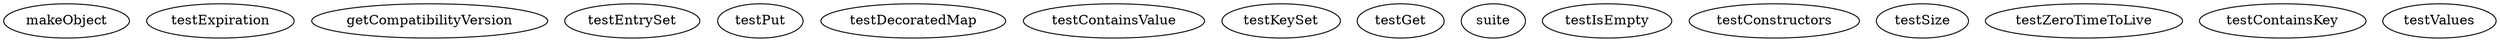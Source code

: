 digraph G {
makeObject;
testExpiration;
getCompatibilityVersion;
testEntrySet;
testPut;
testDecoratedMap;
testContainsValue;
testKeySet;
testGet;
suite;
testIsEmpty;
testConstructors;
testSize;
testZeroTimeToLive;
testContainsKey;
testValues;
}